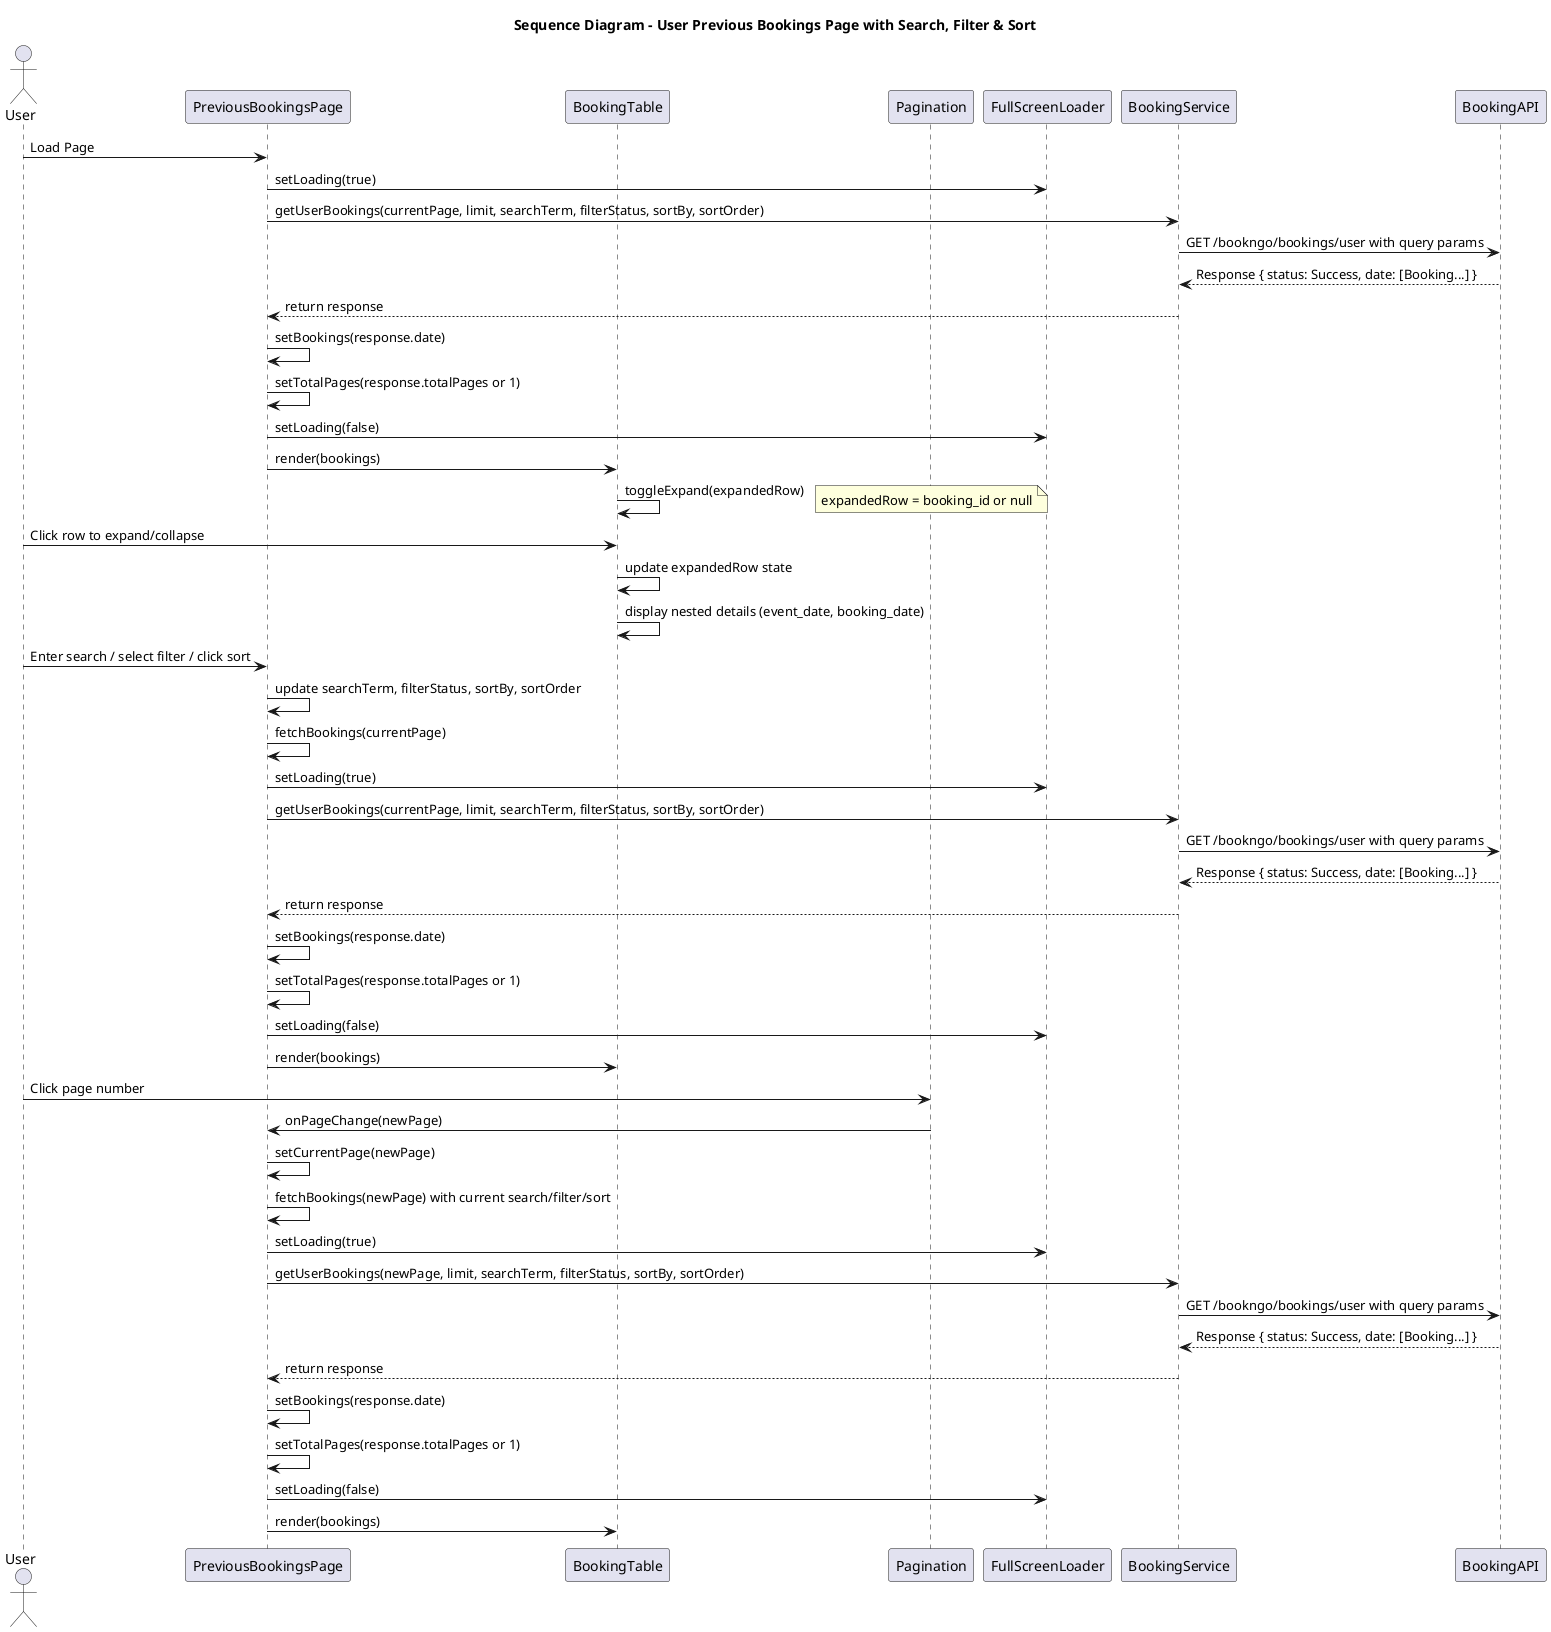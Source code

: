 @startuml
title Sequence Diagram - User Previous Bookings Page with Search, Filter & Sort

actor User
participant "PreviousBookingsPage" as Page
participant "BookingTable" as Table
participant "Pagination" as Pagination
participant "FullScreenLoader" as Loader
participant "BookingService" as Service
participant "BookingAPI" as API

User -> Page: Load Page
Page -> Loader: setLoading(true)
Page -> Service: getUserBookings(currentPage, limit, searchTerm, filterStatus, sortBy, sortOrder)
Service -> API: GET /bookngo/bookings/user with query params
API --> Service: Response { status: Success, date: [Booking...] }
Service --> Page: return response
Page -> Page: setBookings(response.date)
Page -> Page: setTotalPages(response.totalPages or 1)
Page -> Loader: setLoading(false)
Page -> Table: render(bookings)
Table -> Table: toggleExpand(expandedRow)
note right: expandedRow = booking_id or null
User -> Table: Click row to expand/collapse
Table -> Table: update expandedRow state
Table -> Table: display nested details (event_date, booking_date)

User -> Page: Enter search / select filter / click sort
Page -> Page: update searchTerm, filterStatus, sortBy, sortOrder
Page -> Page: fetchBookings(currentPage)
Page -> Loader: setLoading(true)
Page -> Service: getUserBookings(currentPage, limit, searchTerm, filterStatus, sortBy, sortOrder)
Service -> API: GET /bookngo/bookings/user with query params
API --> Service: Response { status: Success, date: [Booking...] }
Service --> Page: return response
Page -> Page: setBookings(response.date)
Page -> Page: setTotalPages(response.totalPages or 1)
Page -> Loader: setLoading(false)
Page -> Table: render(bookings)

User -> Pagination: Click page number
Pagination -> Page: onPageChange(newPage)
Page -> Page: setCurrentPage(newPage)
Page -> Page: fetchBookings(newPage) with current search/filter/sort
Page -> Loader: setLoading(true)
Page -> Service: getUserBookings(newPage, limit, searchTerm, filterStatus, sortBy, sortOrder)
Service -> API: GET /bookngo/bookings/user with query params
API --> Service: Response { status: Success, date: [Booking...] }
Service --> Page: return response
Page -> Page: setBookings(response.date)
Page -> Page: setTotalPages(response.totalPages or 1)
Page -> Loader: setLoading(false)
Page -> Table: render(bookings)

@enduml

